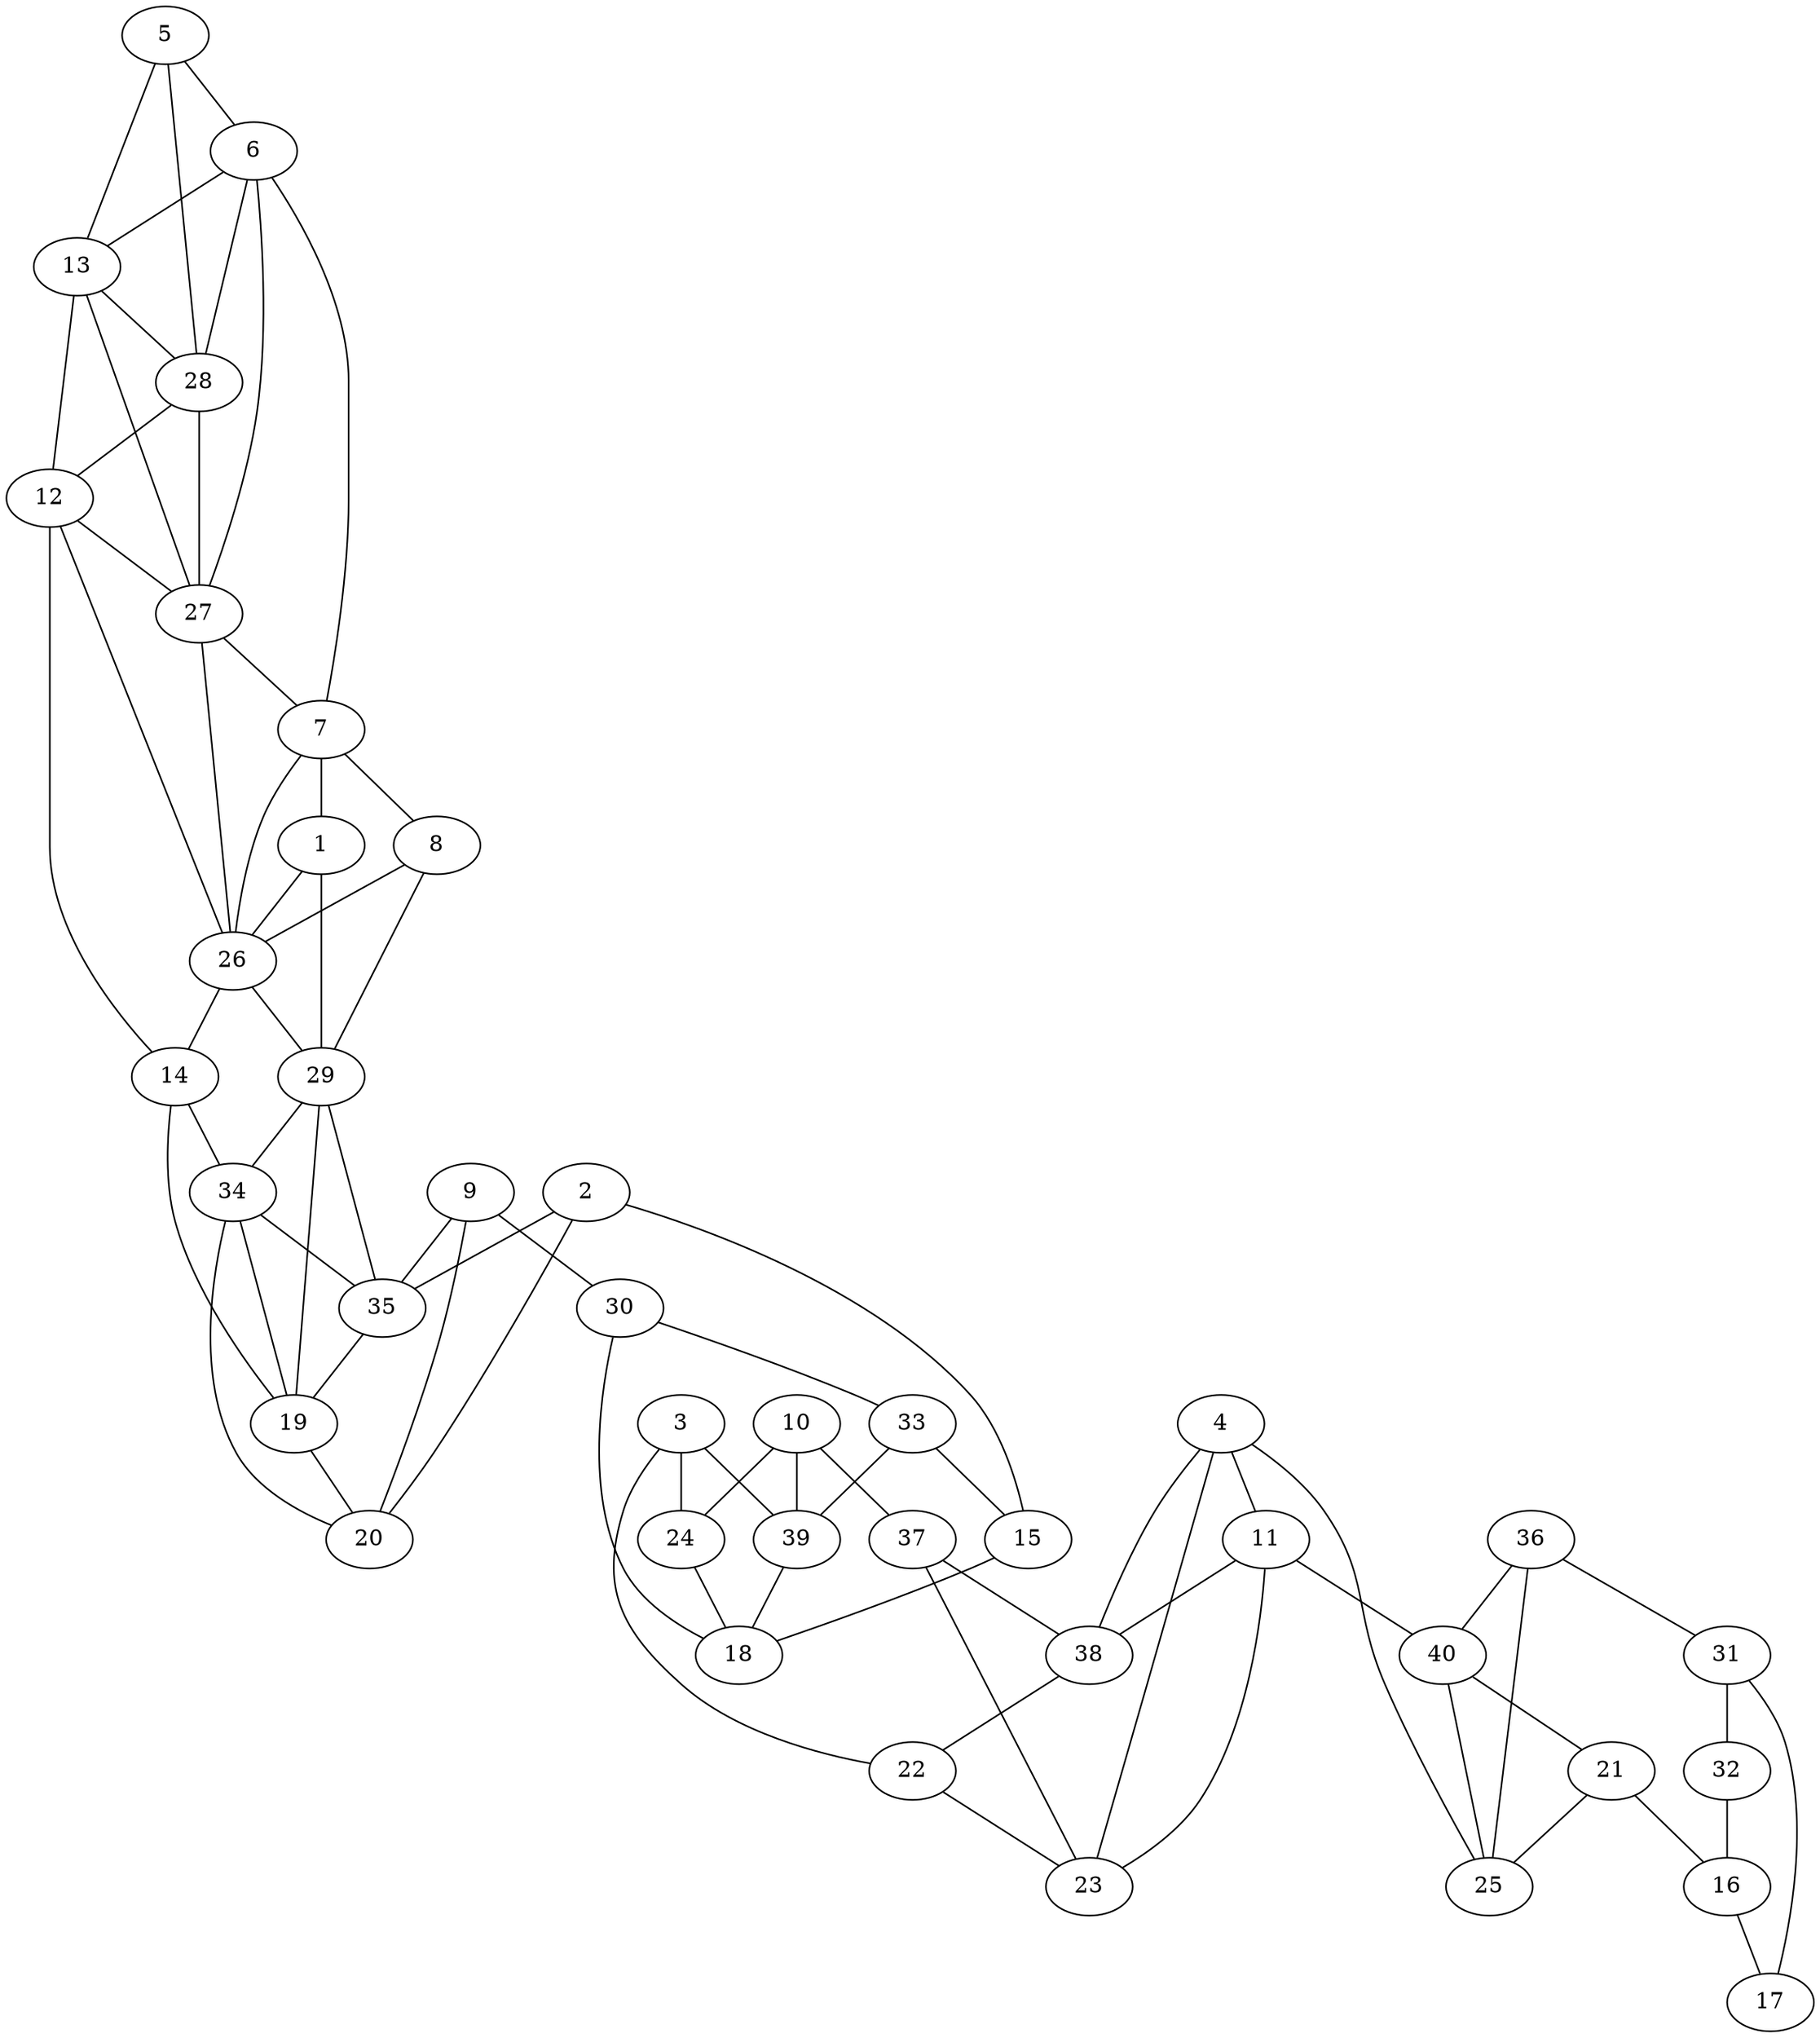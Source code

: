 graph pdb1o8b {
	1	 [aaLength=5,
		sequence=DLNEV,
		type=0];
	26	 [aaLength=3,
		sequence=HVF,
		type=1];
	1 -- 26	 [distance0="17.79101",
		frequency=1,
		type0=2];
	29	 [aaLength=6,
		sequence=LGIYVD,
		type=1];
	1 -- 29	 [distance0="18.88174",
		frequency=1,
		type0=3];
	2	 [aaLength=10,
		sequence=LTREKIIASV,
		type=0];
	15	 [aaLength=5,
		sequence=KFICI,
		type=1];
	2 -- 15	 [distance0="13.44747",
		distance1="2.0",
		frequency=2,
		type0=3,
		type1=4];
	20	 [aaLength=5,
		sequence=XQXIK,
		type=1];
	2 -- 20	 [distance0="11.69762",
		frequency=1,
		type0=1];
	35	 [aaLength=4,
		sequence=XQXI,
		type=1];
	2 -- 35	 [distance0="11.69762",
		frequency=1,
		type0=2];
	3	 [aaLength=12,
		sequence=ARSAVARQLVKL,
		type=0];
	22	 [aaLength=4,
		sequence=RPEY,
		type=1];
	3 -- 22	 [distance0="14.66217",
		distance1="2.0",
		frequency=2,
		type0=3,
		type1=4];
	24	 [aaLength=5,
		sequence=LPVEV,
		type=1];
	3 -- 24	 [distance0="9.109297",
		frequency=1,
		type0=1];
	39	 [aaLength=5,
		sequence=LPVEV,
		type=1];
	3 -- 39	 [distance0="9.109297",
		frequency=1,
		type0=2];
	4	 [aaLength=10,
		sequence=PIAXENAINA,
		type=0];
	11	 [aaLength=10,
		sequence=PIAXENAINA,
		type=0];
	4 -- 11	 [distance0="14.21897",
		frequency=1,
		type0=1];
	23	 [aaLength=6,
		sequence=VILDVH,
		type=1];
	4 -- 23	 [distance0="15.91245",
		frequency=1,
		type0=2];
	25	 [aaLength=4,
		sequence=VVTV,
		type=1];
	4 -- 25	 [distance0="3.0",
		frequency=1,
		type0=4];
	38	 [aaLength=6,
		sequence=VILDVH,
		type=1];
	4 -- 38	 [distance0="15.91245",
		frequency=1,
		type0=3];
	5	 [aaLength=16,
		sequence=TQDELKKAVGWAALQY,
		type=0];
	6	 [aaLength=13,
		sequence=GSTAAHFIDALGT,
		type=0];
	5 -- 6	 [distance0="28.48734",
		frequency=1,
		type0=1];
	13	 [aaLength=3,
		sequence=VGV,
		type=1];
	5 -- 13	 [distance0="46.19139",
		frequency=1,
		type0=3];
	28	 [aaLength=4,
		sequence=IVGV,
		type=1];
	5 -- 28	 [distance0="45.72357",
		distance1="5.0",
		frequency=2,
		type0=2,
		type1=4];
	6 -- 13	 [distance0="33.60852",
		frequency=1,
		type0=3];
	7	 [aaLength=10,
		sequence=DASTEKLKSL,
		type=0];
	6 -- 7	 [distance0="28.38653",
		frequency=1,
		type0=1];
	27	 [aaLength=5,
		sequence=GAVSS,
		type=1];
	6 -- 27	 [distance0="6.0",
		frequency=1,
		type0=4];
	7 -- 1	 [distance0="20.63183",
		frequency=1,
		type0=1];
	8	 [aaLength=5,
		sequence=DLNEV,
		type=0];
	7 -- 8	 [distance0="23.88609",
		frequency=1,
		type0=2];
	7 -- 26	 [distance0="2.0",
		frequency=1,
		type0=4];
	8 -- 26	 [distance0="13.1504",
		frequency=1,
		type0=2];
	8 -- 29	 [distance0="14.59222",
		distance1="2.0",
		frequency=2,
		type0=3,
		type1=4];
	9	 [aaLength=10,
		sequence=LTREKIIASV,
		type=0];
	9 -- 20	 [distance0="22.17708",
		frequency=1,
		type0=2];
	30	 [aaLength=5,
		sequence=KFICI,
		type=1];
	9 -- 30	 [distance0="2.0",
		frequency=1,
		type0=4];
	9 -- 35	 [distance0="22.17708",
		frequency=1,
		type0=3];
	10	 [aaLength=12,
		sequence=ARSAVARQLVKL,
		type=0];
	10 -- 24	 [distance0="22.95102",
		frequency=1,
		type0=2];
	37	 [aaLength=4,
		sequence=RPEY,
		type=1];
	10 -- 37	 [distance0="2.0",
		frequency=1,
		type0=4];
	10 -- 39	 [distance0="22.95102",
		frequency=1,
		type0=3];
	11 -- 23	 [distance0="24.97567",
		frequency=1,
		type0=2];
	11 -- 38	 [distance0="24.97567",
		frequency=1,
		type0=3];
	40	 [aaLength=4,
		sequence=VVTV,
		type=1];
	11 -- 40	 [distance0="3.0",
		frequency=1,
		type0=4];
	12	 [aaLength=5,
		sequence=GAVSS,
		type=1];
	14	 [aaLength=5,
		sequence=GIYVD,
		type=1];
	12 -- 14	 [distance0="24.0",
		frequency=1,
		type0=4];
	12 -- 26	 [distance0="18.0",
		frequency=1,
		type0=2];
	12 -- 27	 [distance0="0.0",
		frequency=1,
		type0=1];
	13 -- 12	 [distance0="24.0",
		distance1="21.0",
		frequency=2,
		type0=2,
		type1=4];
	13 -- 27	 [distance0="24.0",
		frequency=1,
		type0=3];
	13 -- 28	 [distance0="1.0",
		frequency=1,
		type0=1];
	19	 [aaLength=2,
		sequence=EI,
		type=1];
	14 -- 19	 [distance0="8.0",
		frequency=1,
		type0=2];
	34	 [aaLength=2,
		sequence=EI,
		type=1];
	14 -- 34	 [distance0="8.0",
		distance1="3.0",
		frequency=2,
		type0=3,
		type1=4];
	18	 [aaLength=3,
		sequence=KQV,
		type=1];
	15 -- 18	 [distance0="9.0",
		distance1="4.0",
		frequency=2,
		type0=2,
		type1=4];
	16	 [aaLength=6,
		sequence=VALIGT,
		type=1];
	17	 [aaLength=7,
		sequence=DGVKTIV,
		type=1];
	16 -- 17	 [distance0="7.0",
		distance1="1.0",
		frequency=2,
		type0=2,
		type1=4];
	19 -- 20	 [distance0="5.0",
		distance1="3.0",
		frequency=2,
		type0=2,
		type1=4];
	21	 [aaLength=3,
		sequence=GLF,
		type=1];
	21 -- 16	 [distance0="6.0",
		frequency=1,
		type0=4];
	21 -- 25	 [distance0="4.0",
		frequency=1,
		type0=2];
	22 -- 23	 [distance0="14.0",
		distance1="10.0",
		frequency=2,
		type0=2,
		type1=4];
	24 -- 18	 [distance0="10.0",
		frequency=1,
		type0=3];
	25 -- 40	 [distance0="0.0",
		frequency=1,
		type0=1];
	26 -- 14	 [distance0="11.0",
		frequency=1,
		type0=2];
	26 -- 29	 [distance0="10.0",
		frequency=1,
		type0=1];
	27 -- 7	 [distance0="1.0",
		frequency=1,
		type0=4];
	27 -- 26	 [distance0="18.0",
		frequency=1,
		type0=2];
	28 -- 12	 [distance0="25.0",
		frequency=1,
		type0=2];
	28 -- 6	 [distance0="2.0",
		frequency=1,
		type0=4];
	28 -- 27	 [distance0="25.0",
		frequency=1,
		type0=3];
	29 -- 19	 [distance0="9.0",
		frequency=1,
		type0=2];
	29 -- 34	 [distance0="9.0",
		frequency=1,
		type0=3];
	29 -- 35	 [distance0="8.0",
		frequency=1,
		type0=4];
	30 -- 18	 [distance0="9.0",
		frequency=1,
		type0=2];
	33	 [aaLength=3,
		sequence=KQV,
		type=1];
	30 -- 33	 [distance0="9.0",
		distance1="4.0",
		frequency=2,
		type0=3,
		type1=4];
	31	 [aaLength=6,
		sequence=VALIGT,
		type=1];
	31 -- 17	 [distance0="7.0",
		frequency=1,
		type0=2];
	32	 [aaLength=6,
		sequence=DGVKTI,
		type=1];
	31 -- 32	 [distance0="7.0",
		distance1="1.0",
		frequency=2,
		type0=3,
		type1=4];
	32 -- 16	 [distance0="7.0",
		frequency=1,
		type0=2];
	33 -- 15	 [distance0="9.0",
		frequency=1,
		type0=2];
	33 -- 39	 [distance0="7.0",
		frequency=1,
		type0=4];
	34 -- 19	 [distance0="0.0",
		frequency=1,
		type0=5];
	34 -- 20	 [distance0="5.0",
		frequency=1,
		type0=2];
	34 -- 35	 [distance0="5.0",
		frequency=1,
		type0=3];
	35 -- 19	 [distance0="5.0",
		frequency=1,
		type0=2];
	36	 [aaLength=3,
		sequence=GLF,
		type=1];
	36 -- 25	 [distance0="4.0",
		frequency=1,
		type0=2];
	36 -- 31	 [distance0="6.0",
		frequency=1,
		type0=4];
	36 -- 40	 [distance0="4.0",
		frequency=1,
		type0=3];
	37 -- 23	 [distance0="14.0",
		frequency=1,
		type0=2];
	37 -- 38	 [distance0="14.0",
		distance1="10.0",
		frequency=2,
		type0=3,
		type1=4];
	38 -- 22	 [distance0="14.0",
		frequency=1,
		type0=2];
	39 -- 18	 [distance0="10.0",
		frequency=1,
		type0=3];
	40 -- 21	 [distance0="4.0",
		frequency=1,
		type0=2];
}
